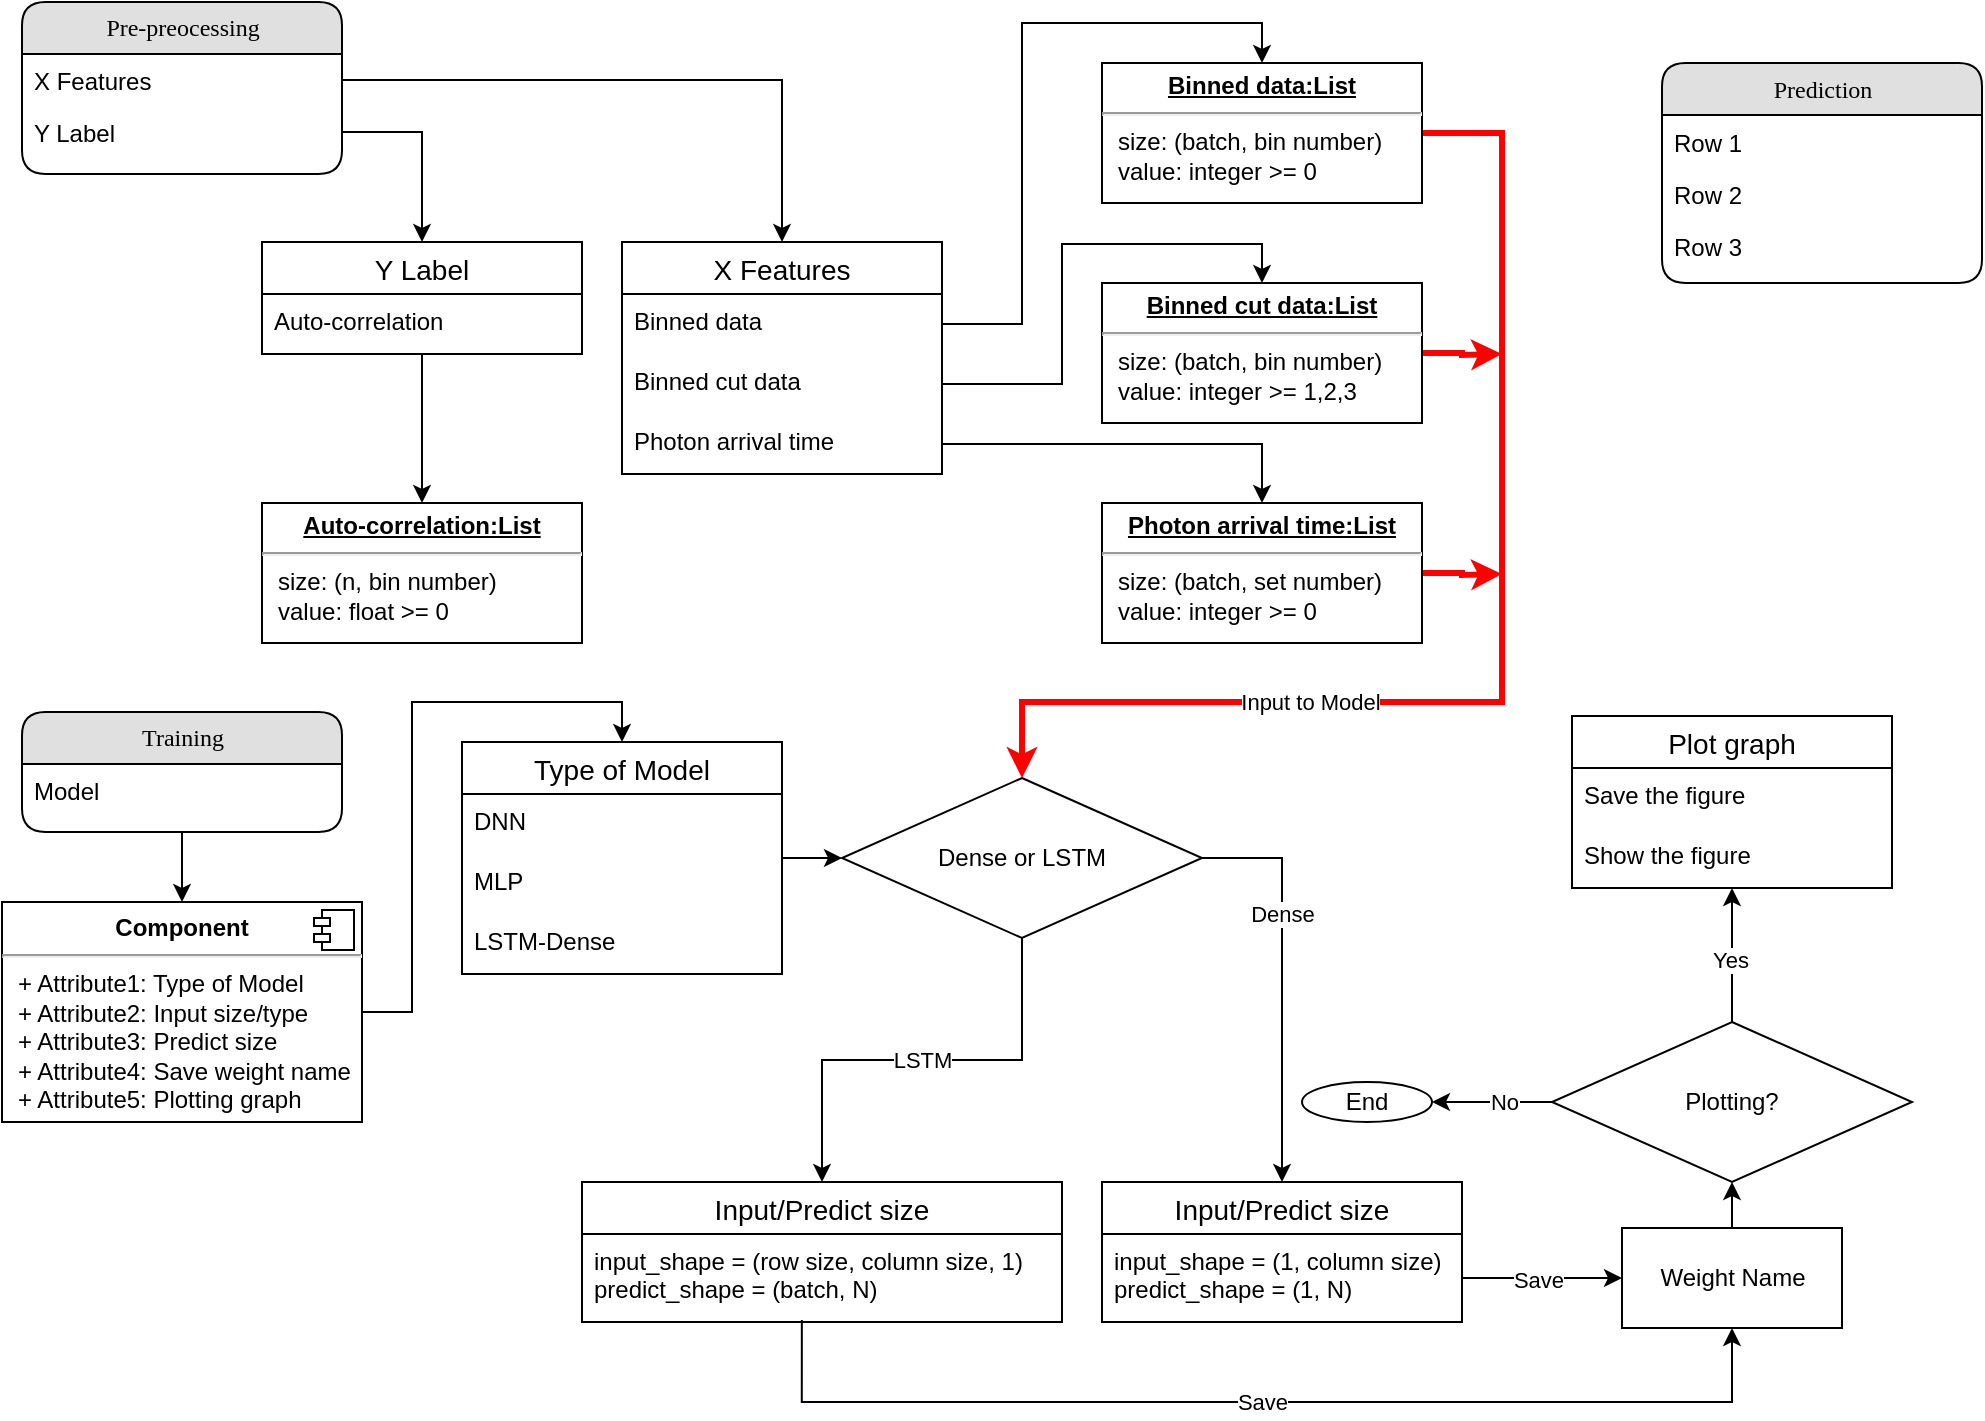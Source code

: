 <mxfile version="20.3.0" type="github">
  <diagram name="Page-1" id="5d7acffa-a066-3a61-03fe-96351882024d">
    <mxGraphModel dx="1234" dy="825" grid="1" gridSize="10" guides="1" tooltips="1" connect="1" arrows="1" fold="1" page="1" pageScale="1" pageWidth="1100" pageHeight="850" background="#ffffff" math="0" shadow="0">
      <root>
        <mxCell id="0" />
        <mxCell id="1" parent="0" />
        <mxCell id="21ea969265ad0168-6" value="Pre-preocessing" style="swimlane;html=1;fontStyle=0;childLayout=stackLayout;horizontal=1;startSize=26;fillColor=#e0e0e0;horizontalStack=0;resizeParent=1;resizeLast=0;collapsible=1;marginBottom=0;swimlaneFillColor=#ffffff;align=center;rounded=1;shadow=0;comic=0;labelBackgroundColor=none;strokeWidth=1;fontFamily=Verdana;fontSize=12" parent="1" vertex="1">
          <mxGeometry x="20" y="10" width="160" height="86" as="geometry">
            <mxRectangle x="160" y="74" width="90" height="30" as="alternateBounds" />
          </mxGeometry>
        </mxCell>
        <mxCell id="21ea969265ad0168-7" value="X Features" style="text;html=1;strokeColor=none;fillColor=none;spacingLeft=4;spacingRight=4;whiteSpace=wrap;overflow=hidden;rotatable=0;points=[[0,0.5],[1,0.5]];portConstraint=eastwest;" parent="21ea969265ad0168-6" vertex="1">
          <mxGeometry y="26" width="160" height="26" as="geometry" />
        </mxCell>
        <mxCell id="21ea969265ad0168-8" value="Y Label" style="text;html=1;strokeColor=none;fillColor=none;spacingLeft=4;spacingRight=4;whiteSpace=wrap;overflow=hidden;rotatable=0;points=[[0,0.5],[1,0.5]];portConstraint=eastwest;" parent="21ea969265ad0168-6" vertex="1">
          <mxGeometry y="52" width="160" height="26" as="geometry" />
        </mxCell>
        <mxCell id="21ea969265ad0168-14" value="Prediction" style="swimlane;html=1;fontStyle=0;childLayout=stackLayout;horizontal=1;startSize=26;fillColor=#e0e0e0;horizontalStack=0;resizeParent=1;resizeLast=0;collapsible=1;marginBottom=0;swimlaneFillColor=#ffffff;align=center;rounded=1;shadow=0;comic=0;labelBackgroundColor=none;strokeWidth=1;fontFamily=Verdana;fontSize=12" parent="1" vertex="1">
          <mxGeometry x="840" y="40.5" width="160" height="110" as="geometry" />
        </mxCell>
        <mxCell id="21ea969265ad0168-15" value="Row 1" style="text;html=1;strokeColor=none;fillColor=none;spacingLeft=4;spacingRight=4;whiteSpace=wrap;overflow=hidden;rotatable=0;points=[[0,0.5],[1,0.5]];portConstraint=eastwest;" parent="21ea969265ad0168-14" vertex="1">
          <mxGeometry y="26" width="160" height="26" as="geometry" />
        </mxCell>
        <mxCell id="21ea969265ad0168-16" value="Row 2" style="text;html=1;strokeColor=none;fillColor=none;spacingLeft=4;spacingRight=4;whiteSpace=wrap;overflow=hidden;rotatable=0;points=[[0,0.5],[1,0.5]];portConstraint=eastwest;" parent="21ea969265ad0168-14" vertex="1">
          <mxGeometry y="52" width="160" height="26" as="geometry" />
        </mxCell>
        <mxCell id="21ea969265ad0168-17" value="Row 3" style="text;html=1;strokeColor=none;fillColor=none;spacingLeft=4;spacingRight=4;whiteSpace=wrap;overflow=hidden;rotatable=0;points=[[0,0.5],[1,0.5]];portConstraint=eastwest;" parent="21ea969265ad0168-14" vertex="1">
          <mxGeometry y="78" width="160" height="26" as="geometry" />
        </mxCell>
        <mxCell id="y2D_7VBED0uBOT9pCtEF-34" style="edgeStyle=orthogonalEdgeStyle;rounded=0;orthogonalLoop=1;jettySize=auto;html=1;exitX=0.5;exitY=1;exitDx=0;exitDy=0;entryX=0.5;entryY=0;entryDx=0;entryDy=0;" edge="1" parent="1" source="21ea969265ad0168-18" target="y2D_7VBED0uBOT9pCtEF-32">
          <mxGeometry relative="1" as="geometry" />
        </mxCell>
        <mxCell id="21ea969265ad0168-18" value="Training" style="swimlane;html=1;fontStyle=0;childLayout=stackLayout;horizontal=1;startSize=26;fillColor=#e0e0e0;horizontalStack=0;resizeParent=1;resizeLast=0;collapsible=1;marginBottom=0;swimlaneFillColor=#ffffff;align=center;rounded=1;shadow=0;comic=0;labelBackgroundColor=none;strokeWidth=1;fontFamily=Verdana;fontSize=12" parent="1" vertex="1">
          <mxGeometry x="20" y="365" width="160" height="60" as="geometry" />
        </mxCell>
        <mxCell id="21ea969265ad0168-19" value="Model" style="text;html=1;strokeColor=none;fillColor=none;spacingLeft=4;spacingRight=4;whiteSpace=wrap;overflow=hidden;rotatable=0;points=[[0,0.5],[1,0.5]];portConstraint=eastwest;" parent="21ea969265ad0168-18" vertex="1">
          <mxGeometry y="26" width="160" height="26" as="geometry" />
        </mxCell>
        <mxCell id="y2D_7VBED0uBOT9pCtEF-5" style="edgeStyle=orthogonalEdgeStyle;rounded=0;orthogonalLoop=1;jettySize=auto;html=1;exitX=1;exitY=0.5;exitDx=0;exitDy=0;entryX=0.5;entryY=0;entryDx=0;entryDy=0;" edge="1" parent="1" source="21ea969265ad0168-7" target="y2D_7VBED0uBOT9pCtEF-6">
          <mxGeometry relative="1" as="geometry">
            <mxPoint x="260" y="49" as="targetPoint" />
          </mxGeometry>
        </mxCell>
        <mxCell id="y2D_7VBED0uBOT9pCtEF-6" value="X Features" style="swimlane;fontStyle=0;childLayout=stackLayout;horizontal=1;startSize=26;horizontalStack=0;resizeParent=1;resizeParentMax=0;resizeLast=0;collapsible=1;marginBottom=0;align=center;fontSize=14;" vertex="1" parent="1">
          <mxGeometry x="320" y="130" width="160" height="116" as="geometry" />
        </mxCell>
        <mxCell id="y2D_7VBED0uBOT9pCtEF-7" value="Binned data" style="text;strokeColor=none;fillColor=none;spacingLeft=4;spacingRight=4;overflow=hidden;rotatable=0;points=[[0,0.5],[1,0.5]];portConstraint=eastwest;fontSize=12;" vertex="1" parent="y2D_7VBED0uBOT9pCtEF-6">
          <mxGeometry y="26" width="160" height="30" as="geometry" />
        </mxCell>
        <mxCell id="y2D_7VBED0uBOT9pCtEF-8" value="Binned cut data" style="text;strokeColor=none;fillColor=none;spacingLeft=4;spacingRight=4;overflow=hidden;rotatable=0;points=[[0,0.5],[1,0.5]];portConstraint=eastwest;fontSize=12;" vertex="1" parent="y2D_7VBED0uBOT9pCtEF-6">
          <mxGeometry y="56" width="160" height="30" as="geometry" />
        </mxCell>
        <mxCell id="y2D_7VBED0uBOT9pCtEF-9" value="Photon arrival time" style="text;strokeColor=none;fillColor=none;spacingLeft=4;spacingRight=4;overflow=hidden;rotatable=0;points=[[0,0.5],[1,0.5]];portConstraint=eastwest;fontSize=12;" vertex="1" parent="y2D_7VBED0uBOT9pCtEF-6">
          <mxGeometry y="86" width="160" height="30" as="geometry" />
        </mxCell>
        <mxCell id="y2D_7VBED0uBOT9pCtEF-35" style="edgeStyle=orthogonalEdgeStyle;rounded=0;orthogonalLoop=1;jettySize=auto;html=1;entryX=0.5;entryY=0;entryDx=0;entryDy=0;" edge="1" parent="1" source="y2D_7VBED0uBOT9pCtEF-11" target="y2D_7VBED0uBOT9pCtEF-16">
          <mxGeometry relative="1" as="geometry" />
        </mxCell>
        <mxCell id="y2D_7VBED0uBOT9pCtEF-11" value="Y Label" style="swimlane;fontStyle=0;childLayout=stackLayout;horizontal=1;startSize=26;horizontalStack=0;resizeParent=1;resizeParentMax=0;resizeLast=0;collapsible=1;marginBottom=0;align=center;fontSize=14;" vertex="1" parent="1">
          <mxGeometry x="140" y="130" width="160" height="56" as="geometry" />
        </mxCell>
        <mxCell id="y2D_7VBED0uBOT9pCtEF-12" value="Auto-correlation" style="text;strokeColor=none;fillColor=none;spacingLeft=4;spacingRight=4;overflow=hidden;rotatable=0;points=[[0,0.5],[1,0.5]];portConstraint=eastwest;fontSize=12;" vertex="1" parent="y2D_7VBED0uBOT9pCtEF-11">
          <mxGeometry y="26" width="160" height="30" as="geometry" />
        </mxCell>
        <mxCell id="y2D_7VBED0uBOT9pCtEF-15" style="edgeStyle=orthogonalEdgeStyle;rounded=0;orthogonalLoop=1;jettySize=auto;html=1;exitX=1;exitY=0.5;exitDx=0;exitDy=0;entryX=0.5;entryY=0;entryDx=0;entryDy=0;" edge="1" parent="1" source="21ea969265ad0168-8" target="y2D_7VBED0uBOT9pCtEF-11">
          <mxGeometry relative="1" as="geometry">
            <Array as="points">
              <mxPoint x="220" y="75" />
            </Array>
          </mxGeometry>
        </mxCell>
        <mxCell id="y2D_7VBED0uBOT9pCtEF-16" value="&lt;p style=&quot;margin:0px;margin-top:4px;text-align:center;text-decoration:underline;&quot;&gt;&lt;b&gt;Auto-correlation:List&lt;/b&gt;&lt;/p&gt;&lt;hr&gt;&lt;p style=&quot;margin:0px;margin-left:8px;&quot;&gt;size: (n, bin number)&lt;/p&gt;&lt;p style=&quot;margin:0px;margin-left:8px;&quot;&gt;value: float &amp;gt;= 0&lt;/p&gt;&lt;p style=&quot;margin:0px;margin-left:8px;&quot;&gt;&lt;br&gt;&lt;/p&gt;" style="verticalAlign=top;align=left;overflow=fill;fontSize=12;fontFamily=Helvetica;html=1;" vertex="1" parent="1">
          <mxGeometry x="140" y="260.5" width="160" height="70" as="geometry" />
        </mxCell>
        <mxCell id="y2D_7VBED0uBOT9pCtEF-70" style="edgeStyle=orthogonalEdgeStyle;rounded=0;orthogonalLoop=1;jettySize=auto;html=1;exitX=1;exitY=0.5;exitDx=0;exitDy=0;entryX=0.5;entryY=0;entryDx=0;entryDy=0;fillColor=#f8cecc;strokeColor=#FF0000;strokeWidth=3;" edge="1" parent="1" source="y2D_7VBED0uBOT9pCtEF-18" target="y2D_7VBED0uBOT9pCtEF-42">
          <mxGeometry relative="1" as="geometry">
            <Array as="points">
              <mxPoint x="760" y="76" />
              <mxPoint x="760" y="360" />
              <mxPoint x="520" y="360" />
            </Array>
          </mxGeometry>
        </mxCell>
        <mxCell id="y2D_7VBED0uBOT9pCtEF-73" value="Input to Model" style="edgeLabel;html=1;align=center;verticalAlign=middle;resizable=0;points=[];" vertex="1" connectable="0" parent="y2D_7VBED0uBOT9pCtEF-70">
          <mxGeometry x="0.399" relative="1" as="geometry">
            <mxPoint x="1" as="offset" />
          </mxGeometry>
        </mxCell>
        <mxCell id="y2D_7VBED0uBOT9pCtEF-18" value="&lt;p style=&quot;margin:0px;margin-top:4px;text-align:center;text-decoration:underline;&quot;&gt;&lt;b&gt;Binned data:List&lt;/b&gt;&lt;/p&gt;&lt;hr&gt;&lt;p style=&quot;margin:0px;margin-left:8px;&quot;&gt;size: (batch, bin number)&lt;/p&gt;&lt;p style=&quot;margin:0px;margin-left:8px;&quot;&gt;value: integer &amp;gt;= 0&lt;/p&gt;" style="verticalAlign=top;align=left;overflow=fill;fontSize=12;fontFamily=Helvetica;html=1;" vertex="1" parent="1">
          <mxGeometry x="560" y="40.5" width="160" height="70" as="geometry" />
        </mxCell>
        <mxCell id="y2D_7VBED0uBOT9pCtEF-19" style="edgeStyle=orthogonalEdgeStyle;rounded=0;orthogonalLoop=1;jettySize=auto;html=1;exitX=1;exitY=0.5;exitDx=0;exitDy=0;entryX=0.5;entryY=0;entryDx=0;entryDy=0;" edge="1" parent="1" source="y2D_7VBED0uBOT9pCtEF-7" target="y2D_7VBED0uBOT9pCtEF-18">
          <mxGeometry relative="1" as="geometry">
            <mxPoint x="480" y="11.5" as="sourcePoint" />
          </mxGeometry>
        </mxCell>
        <mxCell id="y2D_7VBED0uBOT9pCtEF-71" style="edgeStyle=orthogonalEdgeStyle;rounded=0;orthogonalLoop=1;jettySize=auto;html=1;exitX=1;exitY=0.5;exitDx=0;exitDy=0;strokeColor=#FF0000;strokeWidth=3;" edge="1" parent="1" source="y2D_7VBED0uBOT9pCtEF-20">
          <mxGeometry relative="1" as="geometry">
            <mxPoint x="760" y="186" as="targetPoint" />
          </mxGeometry>
        </mxCell>
        <mxCell id="y2D_7VBED0uBOT9pCtEF-20" value="&lt;p style=&quot;margin:0px;margin-top:4px;text-align:center;text-decoration:underline;&quot;&gt;&lt;b&gt;Binned cut data:List&lt;/b&gt;&lt;/p&gt;&lt;hr&gt;&lt;p style=&quot;margin:0px;margin-left:8px;&quot;&gt;size: (batch, bin number)&lt;/p&gt;&lt;p style=&quot;margin:0px;margin-left:8px;&quot;&gt;value: integer &amp;gt;= 1,2,3&lt;/p&gt;" style="verticalAlign=top;align=left;overflow=fill;fontSize=12;fontFamily=Helvetica;html=1;" vertex="1" parent="1">
          <mxGeometry x="560" y="150.5" width="160" height="70" as="geometry" />
        </mxCell>
        <mxCell id="y2D_7VBED0uBOT9pCtEF-72" style="edgeStyle=orthogonalEdgeStyle;rounded=0;orthogonalLoop=1;jettySize=auto;html=1;exitX=1;exitY=0.5;exitDx=0;exitDy=0;strokeColor=#FF0000;strokeWidth=3;" edge="1" parent="1" source="y2D_7VBED0uBOT9pCtEF-21">
          <mxGeometry relative="1" as="geometry">
            <mxPoint x="760" y="296" as="targetPoint" />
          </mxGeometry>
        </mxCell>
        <mxCell id="y2D_7VBED0uBOT9pCtEF-21" value="&lt;p style=&quot;margin:0px;margin-top:4px;text-align:center;text-decoration:underline;&quot;&gt;&lt;b&gt;Photon arrival time:List&lt;/b&gt;&lt;/p&gt;&lt;hr&gt;&lt;p style=&quot;margin:0px;margin-left:8px;&quot;&gt;size: (batch, set number)&lt;/p&gt;&lt;p style=&quot;margin:0px;margin-left:8px;&quot;&gt;value: integer &amp;gt;= 0&lt;/p&gt;" style="verticalAlign=top;align=left;overflow=fill;fontSize=12;fontFamily=Helvetica;html=1;" vertex="1" parent="1">
          <mxGeometry x="560" y="260.5" width="160" height="70" as="geometry" />
        </mxCell>
        <mxCell id="y2D_7VBED0uBOT9pCtEF-22" style="edgeStyle=orthogonalEdgeStyle;rounded=0;orthogonalLoop=1;jettySize=auto;html=1;exitX=1;exitY=0.5;exitDx=0;exitDy=0;entryX=0.5;entryY=0;entryDx=0;entryDy=0;" edge="1" parent="1" source="y2D_7VBED0uBOT9pCtEF-8" target="y2D_7VBED0uBOT9pCtEF-20">
          <mxGeometry relative="1" as="geometry">
            <mxPoint x="480" y="41.5" as="sourcePoint" />
            <Array as="points">
              <mxPoint x="540" y="201" />
              <mxPoint x="540" y="131" />
              <mxPoint x="640" y="131" />
            </Array>
          </mxGeometry>
        </mxCell>
        <mxCell id="y2D_7VBED0uBOT9pCtEF-23" style="edgeStyle=orthogonalEdgeStyle;rounded=0;orthogonalLoop=1;jettySize=auto;html=1;exitX=1;exitY=0.5;exitDx=0;exitDy=0;" edge="1" parent="1" source="y2D_7VBED0uBOT9pCtEF-9" target="y2D_7VBED0uBOT9pCtEF-21">
          <mxGeometry relative="1" as="geometry">
            <mxPoint x="480" y="71.5" as="sourcePoint" />
            <Array as="points">
              <mxPoint x="640" y="231" />
            </Array>
          </mxGeometry>
        </mxCell>
        <mxCell id="y2D_7VBED0uBOT9pCtEF-41" style="edgeStyle=orthogonalEdgeStyle;rounded=0;orthogonalLoop=1;jettySize=auto;html=1;exitX=1;exitY=0.5;exitDx=0;exitDy=0;entryX=0.5;entryY=0;entryDx=0;entryDy=0;" edge="1" parent="1" source="y2D_7VBED0uBOT9pCtEF-32" target="y2D_7VBED0uBOT9pCtEF-37">
          <mxGeometry relative="1" as="geometry" />
        </mxCell>
        <mxCell id="y2D_7VBED0uBOT9pCtEF-32" value="&lt;p style=&quot;margin:0px;margin-top:6px;text-align:center;&quot;&gt;&lt;b&gt;Component&lt;/b&gt;&lt;/p&gt;&lt;hr&gt;&lt;p style=&quot;margin:0px;margin-left:8px;&quot;&gt;+ Attribute1: Type of Model&lt;br&gt;+ Attribute2: Input size/type&lt;/p&gt;&lt;p style=&quot;margin: 0px 0px 0px 8px;&quot;&gt;+ Attribute3: Predict size&lt;/p&gt;&lt;p style=&quot;margin: 0px 0px 0px 8px;&quot;&gt;+ Attribute4: Save weight name&lt;/p&gt;&lt;p style=&quot;margin: 0px 0px 0px 8px;&quot;&gt;+ Attribute5: Plotting graph&lt;/p&gt;&lt;div&gt;&lt;br&gt;&lt;/div&gt;&lt;div&gt;&lt;br&gt;&lt;/div&gt;&lt;div&gt;&lt;br&gt;&lt;/div&gt;&lt;p style=&quot;margin:0px;margin-left:8px;&quot;&gt;&lt;br&gt;&lt;/p&gt;" style="align=left;overflow=fill;html=1;dropTarget=0;" vertex="1" parent="1">
          <mxGeometry x="10" y="460" width="180" height="110" as="geometry" />
        </mxCell>
        <mxCell id="y2D_7VBED0uBOT9pCtEF-33" value="" style="shape=component;jettyWidth=8;jettyHeight=4;" vertex="1" parent="y2D_7VBED0uBOT9pCtEF-32">
          <mxGeometry x="1" width="20" height="20" relative="1" as="geometry">
            <mxPoint x="-24" y="4" as="offset" />
          </mxGeometry>
        </mxCell>
        <mxCell id="y2D_7VBED0uBOT9pCtEF-43" value="" style="edgeStyle=orthogonalEdgeStyle;rounded=0;orthogonalLoop=1;jettySize=auto;html=1;" edge="1" parent="1" source="y2D_7VBED0uBOT9pCtEF-37" target="y2D_7VBED0uBOT9pCtEF-42">
          <mxGeometry relative="1" as="geometry" />
        </mxCell>
        <mxCell id="y2D_7VBED0uBOT9pCtEF-37" value="Type of Model" style="swimlane;fontStyle=0;childLayout=stackLayout;horizontal=1;startSize=26;horizontalStack=0;resizeParent=1;resizeParentMax=0;resizeLast=0;collapsible=1;marginBottom=0;align=center;fontSize=14;" vertex="1" parent="1">
          <mxGeometry x="240" y="380" width="160" height="116" as="geometry" />
        </mxCell>
        <mxCell id="y2D_7VBED0uBOT9pCtEF-38" value="DNN" style="text;strokeColor=none;fillColor=none;spacingLeft=4;spacingRight=4;overflow=hidden;rotatable=0;points=[[0,0.5],[1,0.5]];portConstraint=eastwest;fontSize=12;" vertex="1" parent="y2D_7VBED0uBOT9pCtEF-37">
          <mxGeometry y="26" width="160" height="30" as="geometry" />
        </mxCell>
        <mxCell id="y2D_7VBED0uBOT9pCtEF-39" value="MLP" style="text;strokeColor=none;fillColor=none;spacingLeft=4;spacingRight=4;overflow=hidden;rotatable=0;points=[[0,0.5],[1,0.5]];portConstraint=eastwest;fontSize=12;" vertex="1" parent="y2D_7VBED0uBOT9pCtEF-37">
          <mxGeometry y="56" width="160" height="30" as="geometry" />
        </mxCell>
        <mxCell id="y2D_7VBED0uBOT9pCtEF-40" value="LSTM-Dense" style="text;strokeColor=none;fillColor=none;spacingLeft=4;spacingRight=4;overflow=hidden;rotatable=0;points=[[0,0.5],[1,0.5]];portConstraint=eastwest;fontSize=12;" vertex="1" parent="y2D_7VBED0uBOT9pCtEF-37">
          <mxGeometry y="86" width="160" height="30" as="geometry" />
        </mxCell>
        <mxCell id="y2D_7VBED0uBOT9pCtEF-44" value="Dense" style="edgeStyle=orthogonalEdgeStyle;rounded=0;orthogonalLoop=1;jettySize=auto;html=1;exitX=1;exitY=0.5;exitDx=0;exitDy=0;entryX=0.5;entryY=0;entryDx=0;entryDy=0;" edge="1" parent="1" source="y2D_7VBED0uBOT9pCtEF-42" target="y2D_7VBED0uBOT9pCtEF-46">
          <mxGeometry x="-0.333" relative="1" as="geometry">
            <mxPoint x="540" y="570" as="targetPoint" />
            <Array as="points">
              <mxPoint x="650" y="438" />
            </Array>
            <mxPoint as="offset" />
          </mxGeometry>
        </mxCell>
        <mxCell id="y2D_7VBED0uBOT9pCtEF-45" value="LSTM" style="edgeStyle=orthogonalEdgeStyle;rounded=0;orthogonalLoop=1;jettySize=auto;html=1;exitX=0.5;exitY=1;exitDx=0;exitDy=0;entryX=0.5;entryY=0;entryDx=0;entryDy=0;" edge="1" parent="1" source="y2D_7VBED0uBOT9pCtEF-42" target="y2D_7VBED0uBOT9pCtEF-50">
          <mxGeometry relative="1" as="geometry">
            <mxPoint x="320" y="660" as="targetPoint" />
            <mxPoint as="offset" />
          </mxGeometry>
        </mxCell>
        <mxCell id="y2D_7VBED0uBOT9pCtEF-42" value="Dense or LSTM" style="rhombus;whiteSpace=wrap;html=1;" vertex="1" parent="1">
          <mxGeometry x="430" y="398" width="180" height="80" as="geometry" />
        </mxCell>
        <mxCell id="y2D_7VBED0uBOT9pCtEF-46" value="Input/Predict size" style="swimlane;fontStyle=0;childLayout=stackLayout;horizontal=1;startSize=26;horizontalStack=0;resizeParent=1;resizeParentMax=0;resizeLast=0;collapsible=1;marginBottom=0;align=center;fontSize=14;" vertex="1" parent="1">
          <mxGeometry x="560" y="600" width="180" height="70" as="geometry">
            <mxRectangle x="450" y="650" width="150" height="30" as="alternateBounds" />
          </mxGeometry>
        </mxCell>
        <mxCell id="y2D_7VBED0uBOT9pCtEF-47" value="input_shape = (1, column size)&#xa;predict_shape = (1, N)" style="text;strokeColor=none;fillColor=none;spacingLeft=4;spacingRight=4;overflow=hidden;rotatable=0;points=[[0,0.5],[1,0.5]];portConstraint=eastwest;fontSize=12;" vertex="1" parent="y2D_7VBED0uBOT9pCtEF-46">
          <mxGeometry y="26" width="180" height="44" as="geometry" />
        </mxCell>
        <mxCell id="y2D_7VBED0uBOT9pCtEF-54" style="edgeStyle=orthogonalEdgeStyle;rounded=0;orthogonalLoop=1;jettySize=auto;html=1;entryX=0.5;entryY=1;entryDx=0;entryDy=0;exitX=0.458;exitY=0.977;exitDx=0;exitDy=0;exitPerimeter=0;" edge="1" parent="1" source="y2D_7VBED0uBOT9pCtEF-51" target="y2D_7VBED0uBOT9pCtEF-53">
          <mxGeometry relative="1" as="geometry">
            <Array as="points">
              <mxPoint x="410" y="710" />
              <mxPoint x="875" y="710" />
            </Array>
          </mxGeometry>
        </mxCell>
        <mxCell id="y2D_7VBED0uBOT9pCtEF-57" value="Save" style="edgeLabel;html=1;align=center;verticalAlign=middle;resizable=0;points=[];" vertex="1" connectable="0" parent="y2D_7VBED0uBOT9pCtEF-54">
          <mxGeometry x="-0.035" relative="1" as="geometry">
            <mxPoint x="9" as="offset" />
          </mxGeometry>
        </mxCell>
        <mxCell id="y2D_7VBED0uBOT9pCtEF-50" value="Input/Predict size" style="swimlane;fontStyle=0;childLayout=stackLayout;horizontal=1;startSize=26;horizontalStack=0;resizeParent=1;resizeParentMax=0;resizeLast=0;collapsible=1;marginBottom=0;align=center;fontSize=14;" vertex="1" parent="1">
          <mxGeometry x="300" y="600" width="240" height="70" as="geometry" />
        </mxCell>
        <mxCell id="y2D_7VBED0uBOT9pCtEF-51" value="input_shape = (row size, column size, 1)&#xa;predict_shape = (batch, N)" style="text;strokeColor=none;fillColor=none;spacingLeft=4;spacingRight=4;overflow=hidden;rotatable=0;points=[[0,0.5],[1,0.5]];portConstraint=eastwest;fontSize=12;" vertex="1" parent="y2D_7VBED0uBOT9pCtEF-50">
          <mxGeometry y="26" width="240" height="44" as="geometry" />
        </mxCell>
        <mxCell id="y2D_7VBED0uBOT9pCtEF-59" style="edgeStyle=orthogonalEdgeStyle;rounded=0;orthogonalLoop=1;jettySize=auto;html=1;exitX=0.5;exitY=0;exitDx=0;exitDy=0;entryX=0.5;entryY=1;entryDx=0;entryDy=0;" edge="1" parent="1" source="y2D_7VBED0uBOT9pCtEF-53" target="y2D_7VBED0uBOT9pCtEF-58">
          <mxGeometry relative="1" as="geometry" />
        </mxCell>
        <mxCell id="y2D_7VBED0uBOT9pCtEF-53" value="Weight Name" style="html=1;" vertex="1" parent="1">
          <mxGeometry x="820" y="623" width="110" height="50" as="geometry" />
        </mxCell>
        <mxCell id="y2D_7VBED0uBOT9pCtEF-55" style="edgeStyle=orthogonalEdgeStyle;rounded=0;orthogonalLoop=1;jettySize=auto;html=1;entryX=0;entryY=0.5;entryDx=0;entryDy=0;" edge="1" parent="1" source="y2D_7VBED0uBOT9pCtEF-47" target="y2D_7VBED0uBOT9pCtEF-53">
          <mxGeometry relative="1" as="geometry" />
        </mxCell>
        <mxCell id="y2D_7VBED0uBOT9pCtEF-56" value="Save" style="edgeLabel;html=1;align=center;verticalAlign=middle;resizable=0;points=[];" vertex="1" connectable="0" parent="y2D_7VBED0uBOT9pCtEF-55">
          <mxGeometry x="-0.05" y="-1" relative="1" as="geometry">
            <mxPoint as="offset" />
          </mxGeometry>
        </mxCell>
        <mxCell id="y2D_7VBED0uBOT9pCtEF-61" value="" style="edgeStyle=orthogonalEdgeStyle;rounded=0;orthogonalLoop=1;jettySize=auto;html=1;" edge="1" parent="1" source="y2D_7VBED0uBOT9pCtEF-58" target="y2D_7VBED0uBOT9pCtEF-60">
          <mxGeometry relative="1" as="geometry" />
        </mxCell>
        <mxCell id="y2D_7VBED0uBOT9pCtEF-62" value="No" style="edgeLabel;html=1;align=center;verticalAlign=middle;resizable=0;points=[];" vertex="1" connectable="0" parent="y2D_7VBED0uBOT9pCtEF-61">
          <mxGeometry x="-0.2" relative="1" as="geometry">
            <mxPoint as="offset" />
          </mxGeometry>
        </mxCell>
        <mxCell id="y2D_7VBED0uBOT9pCtEF-67" style="edgeStyle=orthogonalEdgeStyle;rounded=0;orthogonalLoop=1;jettySize=auto;html=1;exitX=0.5;exitY=0;exitDx=0;exitDy=0;" edge="1" parent="1" source="y2D_7VBED0uBOT9pCtEF-58" target="y2D_7VBED0uBOT9pCtEF-63">
          <mxGeometry relative="1" as="geometry" />
        </mxCell>
        <mxCell id="y2D_7VBED0uBOT9pCtEF-68" value="Yes" style="edgeLabel;html=1;align=center;verticalAlign=middle;resizable=0;points=[];" vertex="1" connectable="0" parent="y2D_7VBED0uBOT9pCtEF-67">
          <mxGeometry x="-0.075" y="1" relative="1" as="geometry">
            <mxPoint as="offset" />
          </mxGeometry>
        </mxCell>
        <mxCell id="y2D_7VBED0uBOT9pCtEF-58" value="Plotting?" style="rhombus;whiteSpace=wrap;html=1;" vertex="1" parent="1">
          <mxGeometry x="785" y="520" width="180" height="80" as="geometry" />
        </mxCell>
        <mxCell id="y2D_7VBED0uBOT9pCtEF-60" value="End" style="ellipse;whiteSpace=wrap;html=1;" vertex="1" parent="1">
          <mxGeometry x="660" y="550" width="65" height="20" as="geometry" />
        </mxCell>
        <mxCell id="y2D_7VBED0uBOT9pCtEF-63" value="Plot graph" style="swimlane;fontStyle=0;childLayout=stackLayout;horizontal=1;startSize=26;horizontalStack=0;resizeParent=1;resizeParentMax=0;resizeLast=0;collapsible=1;marginBottom=0;align=center;fontSize=14;" vertex="1" parent="1">
          <mxGeometry x="795" y="367" width="160" height="86" as="geometry" />
        </mxCell>
        <mxCell id="y2D_7VBED0uBOT9pCtEF-64" value="Save the figure" style="text;strokeColor=none;fillColor=none;spacingLeft=4;spacingRight=4;overflow=hidden;rotatable=0;points=[[0,0.5],[1,0.5]];portConstraint=eastwest;fontSize=12;" vertex="1" parent="y2D_7VBED0uBOT9pCtEF-63">
          <mxGeometry y="26" width="160" height="30" as="geometry" />
        </mxCell>
        <mxCell id="y2D_7VBED0uBOT9pCtEF-65" value="Show the figure" style="text;strokeColor=none;fillColor=none;spacingLeft=4;spacingRight=4;overflow=hidden;rotatable=0;points=[[0,0.5],[1,0.5]];portConstraint=eastwest;fontSize=12;" vertex="1" parent="y2D_7VBED0uBOT9pCtEF-63">
          <mxGeometry y="56" width="160" height="30" as="geometry" />
        </mxCell>
      </root>
    </mxGraphModel>
  </diagram>
</mxfile>
